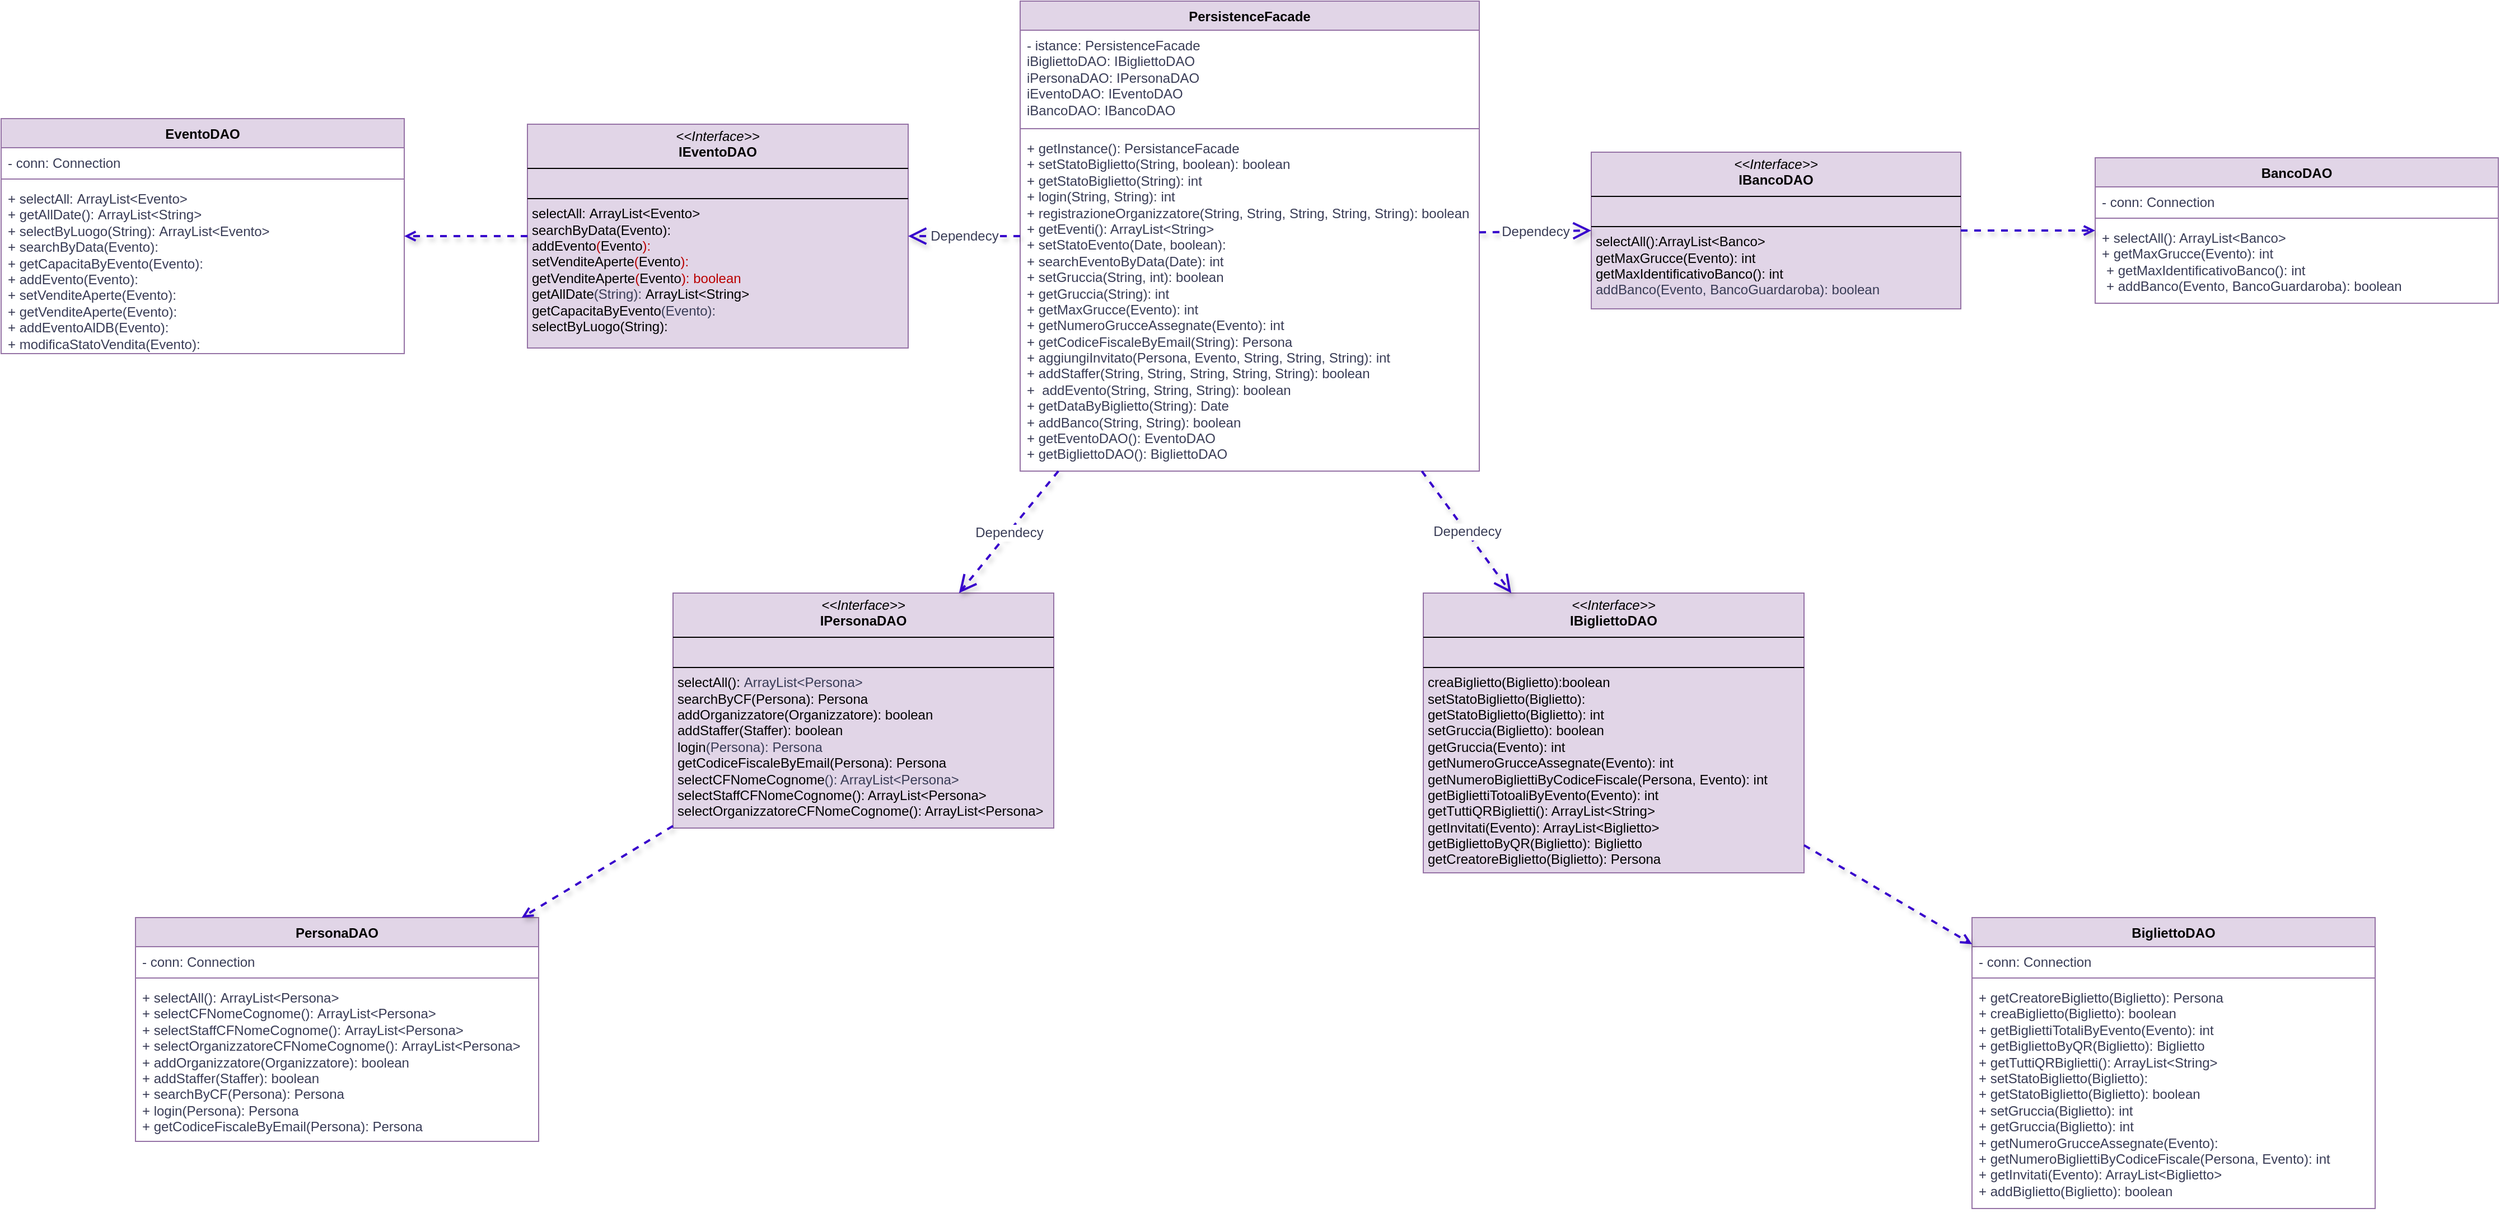 <mxfile version="26.0.16">
  <diagram id="C5RBs43oDa-KdzZeNtuy" name="Page-1">
    <mxGraphModel dx="4014" dy="3027" grid="1" gridSize="10" guides="1" tooltips="1" connect="1" arrows="1" fold="1" page="1" pageScale="1" pageWidth="827" pageHeight="1169" math="0" shadow="0">
      <root>
        <mxCell id="WIyWlLk6GJQsqaUBKTNV-0" />
        <mxCell id="WIyWlLk6GJQsqaUBKTNV-1" parent="WIyWlLk6GJQsqaUBKTNV-0" />
        <mxCell id="83qBVV4snatBWO1n5Fmt-0" value="&lt;p style=&quot;margin:0px;margin-top:4px;text-align:center;&quot;&gt;&lt;i&gt;&amp;lt;&amp;lt;Interface&amp;gt;&amp;gt;&lt;/i&gt;&lt;br&gt;&lt;b&gt;IBancoDAO&lt;/b&gt;&lt;/p&gt;&lt;hr size=&quot;1&quot; style=&quot;border-style:solid;&quot;&gt;&lt;p style=&quot;margin:0px;margin-left:4px;&quot;&gt;&lt;br&gt;&lt;/p&gt;&lt;hr size=&quot;1&quot; style=&quot;border-style:solid;&quot;&gt;&lt;p style=&quot;margin:0px;margin-left:4px;&quot;&gt;selectAll():ArrayList&amp;lt;Banco&amp;gt;&lt;br&gt;&lt;/p&gt;&lt;p style=&quot;margin:0px;margin-left:4px;&quot;&gt;getMaxGrucce(Evento): int&lt;/p&gt;&lt;p style=&quot;margin:0px;margin-left:4px;&quot;&gt;getMaxIdentificativoBanco(): int&lt;/p&gt;&lt;p style=&quot;margin:0px;margin-left:4px;&quot;&gt;&lt;span style=&quot;background-color: transparent; color: light-dark(rgb(57, 60, 86), rgb(182, 184, 207));&quot;&gt;addBanco(Evento, BancoGuardaroba): boolean&lt;/span&gt;&lt;/p&gt;" style="verticalAlign=top;align=left;overflow=fill;html=1;whiteSpace=wrap;labelBackgroundColor=none;fillColor=#e1d5e7;strokeColor=#9673a6;" vertex="1" parent="WIyWlLk6GJQsqaUBKTNV-1">
          <mxGeometry x="760" y="-989" width="330" height="140" as="geometry" />
        </mxCell>
        <mxCell id="83qBVV4snatBWO1n5Fmt-1" value="&lt;p style=&quot;margin:0px;margin-top:4px;text-align:center;&quot;&gt;&lt;i&gt;&amp;lt;&amp;lt;Interface&amp;gt;&amp;gt;&lt;/i&gt;&lt;br&gt;&lt;b&gt;IBigliettoDAO&lt;/b&gt;&lt;/p&gt;&lt;hr size=&quot;1&quot; style=&quot;border-style:solid;&quot;&gt;&lt;p style=&quot;margin:0px;margin-left:4px;&quot;&gt;&lt;br&gt;&lt;/p&gt;&lt;hr size=&quot;1&quot; style=&quot;border-style:solid;&quot;&gt;&lt;p style=&quot;margin:0px;margin-left:4px;&quot;&gt;creaBiglietto(Biglietto):boolean&lt;br&gt;&lt;/p&gt;&lt;p style=&quot;margin:0px;margin-left:4px;&quot;&gt;setStatoBiglietto(Biglietto):&lt;/p&gt;&lt;p style=&quot;margin:0px;margin-left:4px;&quot;&gt;getStatoBiglietto(Biglietto): int&lt;/p&gt;&lt;p style=&quot;margin:0px;margin-left:4px;&quot;&gt;setGruccia(Biglietto): boolean&lt;/p&gt;&lt;p style=&quot;margin:0px;margin-left:4px;&quot;&gt;getGruccia(Evento): int&lt;/p&gt;&lt;p style=&quot;margin:0px;margin-left:4px;&quot;&gt;getNumeroGrucceAssegnate(Evento): int&lt;/p&gt;&lt;p style=&quot;margin:0px;margin-left:4px;&quot;&gt;getNumeroBigliettiByCodiceFiscale(Persona, Evento): int&lt;/p&gt;&lt;p style=&quot;margin:0px;margin-left:4px;&quot;&gt;getBigliettiTotoaliByEvento(Evento): int&lt;/p&gt;&lt;p style=&quot;margin:0px;margin-left:4px;&quot;&gt;getTuttiQRBiglietti(): ArrayList&amp;lt;String&amp;gt;&lt;/p&gt;&lt;p style=&quot;margin:0px;margin-left:4px;&quot;&gt;getInvitati(Evento): ArrayList&amp;lt;Biglietto&amp;gt;&lt;/p&gt;&lt;p style=&quot;margin:0px;margin-left:4px;&quot;&gt;getBigliettoByQR(Biglietto): Biglietto&lt;br&gt;getCreatoreBiglietto(Biglietto): Persona&lt;br&gt;&lt;br&gt;&lt;/p&gt;&lt;p style=&quot;margin:0px;margin-left:4px;&quot;&gt;&lt;br&gt;&lt;/p&gt;&lt;p style=&quot;margin:0px;margin-left:4px;&quot;&gt;&lt;br&gt;&lt;/p&gt;" style="verticalAlign=top;align=left;overflow=fill;html=1;whiteSpace=wrap;labelBackgroundColor=none;fillColor=#e1d5e7;strokeColor=#9673a6;" vertex="1" parent="WIyWlLk6GJQsqaUBKTNV-1">
          <mxGeometry x="610" y="-595" width="340" height="250" as="geometry" />
        </mxCell>
        <mxCell id="83qBVV4snatBWO1n5Fmt-2" value="&lt;p style=&quot;margin:0px;margin-top:4px;text-align:center;&quot;&gt;&lt;i&gt;&amp;lt;&amp;lt;Interface&amp;gt;&amp;gt;&lt;/i&gt;&lt;br&gt;&lt;b&gt;IEventoDAO&lt;/b&gt;&lt;/p&gt;&lt;hr size=&quot;1&quot; style=&quot;border-style:solid;&quot;&gt;&lt;p style=&quot;margin:0px;margin-left:4px;&quot;&gt;&lt;br&gt;&lt;/p&gt;&lt;hr size=&quot;1&quot; style=&quot;border-style:solid;&quot;&gt;&lt;p style=&quot;margin:0px;margin-left:4px;&quot;&gt;selectAll:&amp;nbsp;ArrayList&amp;lt;Evento&amp;gt;&amp;nbsp;&lt;/p&gt;&lt;p style=&quot;margin:0px;margin-left:4px;&quot;&gt;searchByData(Evento):&lt;br&gt;&lt;/p&gt;&lt;p style=&quot;margin:0px;margin-left:4px;&quot;&gt;addEvento&lt;span style=&quot;background-color: transparent;&quot;&gt;&lt;font color=&quot;rgba(0, 0, 0, 0)&quot;&gt;(&lt;/font&gt;Evento&lt;font color=&quot;rgba(0, 0, 0, 0)&quot;&gt;):&lt;/font&gt;&lt;/span&gt;&lt;/p&gt;&lt;p style=&quot;margin:0px;margin-left:4px;&quot;&gt;setVenditeAperte&lt;span style=&quot;background-color: transparent;&quot;&gt;&lt;font color=&quot;rgba(0, 0, 0, 0)&quot;&gt;(&lt;/font&gt;Evento&lt;font color=&quot;rgba(0, 0, 0, 0)&quot;&gt;):&lt;/font&gt;&lt;/span&gt;&lt;/p&gt;&lt;p style=&quot;margin:0px;margin-left:4px;&quot;&gt;getVenditeAperte&lt;span style=&quot;background-color: transparent;&quot;&gt;&lt;font color=&quot;rgba(0, 0, 0, 0)&quot;&gt;(&lt;/font&gt;Evento&lt;font color=&quot;rgba(0, 0, 0, 0)&quot;&gt;): boolean&lt;/font&gt;&lt;/span&gt;&lt;/p&gt;&lt;p style=&quot;margin:0px;margin-left:4px;&quot;&gt;getAllDate&lt;span style=&quot;background-color: transparent; color: light-dark(rgb(57, 60, 86), rgb(182, 184, 207));&quot;&gt;(String):&amp;nbsp;&lt;/span&gt;&lt;span style=&quot;background-color: transparent;&quot;&gt;ArrayList&amp;lt;String&amp;gt;&lt;/span&gt;&lt;/p&gt;&lt;p style=&quot;margin:0px;margin-left:4px;&quot;&gt;getCapacitaByEvento&lt;span style=&quot;background-color: transparent; color: light-dark(rgb(57, 60, 86), rgb(182, 184, 207));&quot;&gt;(Evento):&lt;/span&gt;&lt;/p&gt;&lt;p style=&quot;margin:0px;margin-left:4px;&quot;&gt;selectByLuogo(String):&lt;/p&gt;&lt;p style=&quot;margin:0px;margin-left:4px;&quot;&gt;&lt;br&gt;&lt;/p&gt;&lt;p style=&quot;margin:0px;margin-left:4px;&quot;&gt;&lt;br&gt;&lt;/p&gt;&lt;p style=&quot;margin:0px;margin-left:4px;&quot;&gt;&lt;br&gt;&lt;/p&gt;" style="verticalAlign=top;align=left;overflow=fill;html=1;whiteSpace=wrap;labelBackgroundColor=none;fillColor=#e1d5e7;strokeColor=#9673a6;" vertex="1" parent="WIyWlLk6GJQsqaUBKTNV-1">
          <mxGeometry x="-190" y="-1014" width="340" height="200" as="geometry" />
        </mxCell>
        <mxCell id="83qBVV4snatBWO1n5Fmt-3" value="&lt;p style=&quot;margin:0px;margin-top:4px;text-align:center;&quot;&gt;&lt;i&gt;&amp;lt;&amp;lt;Interface&amp;gt;&amp;gt;&lt;/i&gt;&lt;br&gt;&lt;b&gt;IPersonaDAO&lt;/b&gt;&lt;/p&gt;&lt;hr size=&quot;1&quot; style=&quot;border-style:solid;&quot;&gt;&lt;p style=&quot;margin:0px;margin-left:4px;&quot;&gt;&lt;br&gt;&lt;/p&gt;&lt;hr size=&quot;1&quot; style=&quot;border-style:solid;&quot;&gt;&lt;p style=&quot;margin:0px;margin-left:4px;&quot;&gt;selectAll():&amp;nbsp;&lt;span style=&quot;background-color: transparent; color: light-dark(rgb(57, 60, 86), rgb(182, 184, 207));&quot;&gt;ArrayList&amp;lt;Persona&amp;gt;&lt;/span&gt;&lt;/p&gt;&lt;p style=&quot;margin:0px;margin-left:4px;&quot;&gt;searchByCF(Persona): Persona&lt;/p&gt;&lt;p style=&quot;margin:0px;margin-left:4px;&quot;&gt;addOrganizzatore(Organizzatore): boolean&lt;/p&gt;&lt;p style=&quot;margin:0px;margin-left:4px;&quot;&gt;addStaffer(Staffer): boolean&lt;/p&gt;&lt;p style=&quot;margin:0px;margin-left:4px;&quot;&gt;login&lt;span style=&quot;background-color: transparent; color: light-dark(rgb(57, 60, 86), rgb(182, 184, 207));&quot;&gt;(Persona): Persona&lt;/span&gt;&lt;/p&gt;&lt;p style=&quot;margin:0px;margin-left:4px;&quot;&gt;getCodiceFiscaleByEmail(Persona): Persona&lt;/p&gt;&lt;p style=&quot;margin:0px;margin-left:4px;&quot;&gt;selectCFNomeCognome&lt;span style=&quot;background-color: transparent; color: light-dark(rgb(57, 60, 86), rgb(182, 184, 207));&quot;&gt;(): ArrayList&amp;lt;Persona&amp;gt;&lt;/span&gt;&lt;/p&gt;&lt;p style=&quot;margin:0px;margin-left:4px;&quot;&gt;selectStaffCFNomeCognome(): ArrayList&amp;lt;Persona&amp;gt;&lt;/p&gt;&lt;p style=&quot;margin:0px;margin-left:4px;&quot;&gt;selectOrganizzatoreCFNomeCognome(): ArrayList&amp;lt;Persona&amp;gt;&lt;/p&gt;&lt;p style=&quot;margin:0px;margin-left:4px;&quot;&gt;&lt;br&gt;&lt;/p&gt;" style="verticalAlign=top;align=left;overflow=fill;html=1;whiteSpace=wrap;labelBackgroundColor=none;fillColor=#e1d5e7;strokeColor=#9673a6;" vertex="1" parent="WIyWlLk6GJQsqaUBKTNV-1">
          <mxGeometry x="-60" y="-595" width="340" height="210" as="geometry" />
        </mxCell>
        <mxCell id="83qBVV4snatBWO1n5Fmt-4" value="PersistenceFacade" style="swimlane;fontStyle=1;align=center;verticalAlign=top;childLayout=stackLayout;horizontal=1;startSize=26;horizontalStack=0;resizeParent=1;resizeParentMax=0;resizeLast=0;collapsible=1;marginBottom=0;whiteSpace=wrap;html=1;labelBackgroundColor=none;fillColor=#e1d5e7;strokeColor=#9673a6;" vertex="1" parent="WIyWlLk6GJQsqaUBKTNV-1">
          <mxGeometry x="250" y="-1124" width="410" height="420" as="geometry" />
        </mxCell>
        <mxCell id="83qBVV4snatBWO1n5Fmt-5" value="&lt;div&gt;&lt;div&gt;- istance: PersistenceFacade&lt;/div&gt;&lt;/div&gt;&lt;div&gt;&lt;div&gt;iBigliettoDAO: IBigliettoDAO&lt;/div&gt;&lt;div&gt;iPersonaDAO: IPersonaDAO&lt;/div&gt;&lt;div&gt;iEventoDAO: IEventoDAO&lt;/div&gt;&lt;div&gt;iBancoDAO: IBancoDAO&lt;/div&gt;&lt;/div&gt;" style="text;strokeColor=none;fillColor=none;align=left;verticalAlign=top;spacingLeft=4;spacingRight=4;overflow=hidden;rotatable=0;points=[[0,0.5],[1,0.5]];portConstraint=eastwest;whiteSpace=wrap;html=1;labelBackgroundColor=none;fontColor=#393C56;" vertex="1" parent="83qBVV4snatBWO1n5Fmt-4">
          <mxGeometry y="26" width="410" height="84" as="geometry" />
        </mxCell>
        <mxCell id="83qBVV4snatBWO1n5Fmt-6" value="" style="line;strokeWidth=1;fillColor=#e1d5e7;align=left;verticalAlign=middle;spacingTop=-1;spacingLeft=3;spacingRight=3;rotatable=0;labelPosition=right;points=[];portConstraint=eastwest;strokeColor=#9673a6;labelBackgroundColor=none;" vertex="1" parent="83qBVV4snatBWO1n5Fmt-4">
          <mxGeometry y="110" width="410" height="8" as="geometry" />
        </mxCell>
        <mxCell id="83qBVV4snatBWO1n5Fmt-7" value="+ getInstance(): PersistanceFacade&lt;div&gt;+ setStatoBiglietto(String, boolean): boolean&lt;/div&gt;&lt;div&gt;+ getStatoBiglietto(String): int&lt;/div&gt;&lt;div&gt;+ login(String, String): int&lt;/div&gt;&lt;div&gt;+ registrazioneOrganizzatore(String, String, String, String, String): boolean&lt;/div&gt;&lt;div&gt;+ getEventi(): ArrayList&amp;lt;String&amp;gt;&lt;/div&gt;&lt;div&gt;+ setStatoEvento(Date, boolean):&lt;/div&gt;&lt;div&gt;+ searchEventoByData(Date): int&lt;/div&gt;&lt;div&gt;+ setGruccia(String, int): boolean&lt;/div&gt;&lt;div&gt;+ getGruccia(String): int&lt;/div&gt;&lt;div&gt;+ getMaxGrucce(Evento): int&lt;br&gt;&lt;/div&gt;&lt;div&gt;+ getNumeroGrucceAssegnate(Evento): int&lt;/div&gt;&lt;div&gt;+ getCodiceFiscaleByEmail(String): Persona&lt;/div&gt;&lt;div&gt;+ aggiungiInvitato(Persona, Evento, String, String, String): int&lt;/div&gt;&lt;div&gt;+ addStaffer(String, String, String, String, String): boolean&lt;/div&gt;&lt;div&gt;+&amp;nbsp; addEvento(String, String, String): boolean&lt;/div&gt;&lt;div&gt;+ getDataByBiglietto(String): Date&lt;/div&gt;&lt;div&gt;+ addBanco(String, String): boolean&lt;/div&gt;&lt;div&gt;+ getEventoDAO(): EventoDAO&lt;/div&gt;&lt;div&gt;+ getBigliettoDAO(): BigliettoDAO&lt;/div&gt;" style="text;strokeColor=none;fillColor=none;align=left;verticalAlign=top;spacingLeft=4;spacingRight=4;overflow=hidden;rotatable=0;points=[[0,0.5],[1,0.5]];portConstraint=eastwest;whiteSpace=wrap;html=1;labelBackgroundColor=none;fontColor=#393C56;" vertex="1" parent="83qBVV4snatBWO1n5Fmt-4">
          <mxGeometry y="118" width="410" height="302" as="geometry" />
        </mxCell>
        <mxCell id="83qBVV4snatBWO1n5Fmt-8" value="BigliettoDAO" style="swimlane;fontStyle=1;align=center;verticalAlign=top;childLayout=stackLayout;horizontal=1;startSize=26;horizontalStack=0;resizeParent=1;resizeParentMax=0;resizeLast=0;collapsible=1;marginBottom=0;whiteSpace=wrap;html=1;labelBackgroundColor=none;fillColor=#e1d5e7;strokeColor=#9673a6;" vertex="1" parent="WIyWlLk6GJQsqaUBKTNV-1">
          <mxGeometry x="1100" y="-305" width="360" height="260" as="geometry" />
        </mxCell>
        <mxCell id="83qBVV4snatBWO1n5Fmt-9" value="&lt;div&gt;- conn: Connection&lt;/div&gt;" style="text;strokeColor=none;fillColor=none;align=left;verticalAlign=top;spacingLeft=4;spacingRight=4;overflow=hidden;rotatable=0;points=[[0,0.5],[1,0.5]];portConstraint=eastwest;whiteSpace=wrap;html=1;labelBackgroundColor=none;fontColor=#393C56;" vertex="1" parent="83qBVV4snatBWO1n5Fmt-8">
          <mxGeometry y="26" width="360" height="24" as="geometry" />
        </mxCell>
        <mxCell id="83qBVV4snatBWO1n5Fmt-10" value="" style="line;strokeWidth=1;fillColor=#e1d5e7;align=left;verticalAlign=middle;spacingTop=-1;spacingLeft=3;spacingRight=3;rotatable=0;labelPosition=right;points=[];portConstraint=eastwest;strokeColor=#9673a6;labelBackgroundColor=none;" vertex="1" parent="83qBVV4snatBWO1n5Fmt-8">
          <mxGeometry y="50" width="360" height="8" as="geometry" />
        </mxCell>
        <mxCell id="83qBVV4snatBWO1n5Fmt-11" value="+ getCreatoreBiglietto(Biglietto): Persona&lt;div&gt;+ creaBiglietto(Biglietto): boolean&lt;/div&gt;&lt;div&gt;+ getBigliettiTotaliByEvento(Evento): int&lt;/div&gt;&lt;div&gt;+ getBigliettoByQR(Biglietto): Biglietto&lt;/div&gt;&lt;div&gt;+ getTuttiQRBiglietti(): ArrayList&amp;lt;String&amp;gt;&lt;/div&gt;&lt;div&gt;+&amp;nbsp;setStatoBiglietto&lt;span style=&quot;background-color: transparent; color: light-dark(rgb(57, 60, 86), rgb(182, 184, 207));&quot;&gt;(&lt;/span&gt;&lt;span style=&quot;background-color: transparent;&quot;&gt;Biglietto&lt;/span&gt;&lt;span style=&quot;background-color: transparent; color: light-dark(rgb(57, 60, 86), rgb(182, 184, 207));&quot;&gt;):&lt;/span&gt;&lt;/div&gt;&lt;div&gt;+&amp;nbsp;getStatoBiglietto&lt;span style=&quot;background-color: transparent; color: light-dark(rgb(57, 60, 86), rgb(182, 184, 207));&quot;&gt;(&lt;/span&gt;&lt;span style=&quot;background-color: transparent;&quot;&gt;Biglietto&lt;/span&gt;&lt;span style=&quot;background-color: transparent; color: light-dark(rgb(57, 60, 86), rgb(182, 184, 207));&quot;&gt;): boolean&lt;/span&gt;&lt;/div&gt;&lt;div&gt;+&amp;nbsp;setGruccia&lt;span style=&quot;background-color: transparent; color: light-dark(rgb(57, 60, 86), rgb(182, 184, 207));&quot;&gt;(&lt;/span&gt;&lt;span style=&quot;background-color: transparent;&quot;&gt;Biglietto&lt;/span&gt;&lt;span style=&quot;background-color: transparent; color: light-dark(rgb(57, 60, 86), rgb(182, 184, 207));&quot;&gt;):&amp;nbsp;&lt;/span&gt;&lt;span style=&quot;background-color: transparent;&quot;&gt;int&lt;/span&gt;&lt;/div&gt;&lt;div&gt;+&amp;nbsp;getGruccia&lt;span style=&quot;background-color: transparent; color: light-dark(rgb(57, 60, 86), rgb(182, 184, 207));&quot;&gt;(&lt;/span&gt;&lt;span style=&quot;background-color: transparent;&quot;&gt;Biglietto&lt;/span&gt;&lt;span style=&quot;background-color: transparent; color: light-dark(rgb(57, 60, 86), rgb(182, 184, 207));&quot;&gt;):&amp;nbsp;&lt;/span&gt;&lt;span style=&quot;background-color: transparent;&quot;&gt;int&lt;/span&gt;&lt;/div&gt;&lt;div&gt;+&amp;nbsp;getNumeroGrucceAssegnate&lt;span style=&quot;background-color: transparent; color: light-dark(rgb(57, 60, 86), rgb(182, 184, 207));&quot;&gt;(Evento):&lt;/span&gt;&lt;/div&gt;&lt;div&gt;+&amp;nbsp;getNumeroBigliettiByCodiceFiscale&lt;span style=&quot;background-color: transparent; color: light-dark(rgb(57, 60, 86), rgb(182, 184, 207));&quot;&gt;(Persona, Evento): int&lt;/span&gt;&lt;/div&gt;&lt;div&gt;+&amp;nbsp;getInvitati(Evento): ArrayList&amp;lt;Biglietto&amp;gt;&lt;/div&gt;&lt;div&gt;+&amp;nbsp;addBiglietto(Biglietto): boolean&lt;/div&gt;&lt;div&gt;&lt;br&gt;&lt;/div&gt;" style="text;strokeColor=none;fillColor=none;align=left;verticalAlign=top;spacingLeft=4;spacingRight=4;overflow=hidden;rotatable=0;points=[[0,0.5],[1,0.5]];portConstraint=eastwest;whiteSpace=wrap;html=1;labelBackgroundColor=none;fontColor=#393C56;" vertex="1" parent="83qBVV4snatBWO1n5Fmt-8">
          <mxGeometry y="58" width="360" height="202" as="geometry" />
        </mxCell>
        <mxCell id="83qBVV4snatBWO1n5Fmt-12" value="BancoDAO" style="swimlane;fontStyle=1;align=center;verticalAlign=top;childLayout=stackLayout;horizontal=1;startSize=26;horizontalStack=0;resizeParent=1;resizeParentMax=0;resizeLast=0;collapsible=1;marginBottom=0;whiteSpace=wrap;html=1;labelBackgroundColor=none;fillColor=#e1d5e7;strokeColor=#9673a6;" vertex="1" parent="WIyWlLk6GJQsqaUBKTNV-1">
          <mxGeometry x="1210" y="-984" width="360" height="130" as="geometry" />
        </mxCell>
        <mxCell id="83qBVV4snatBWO1n5Fmt-13" value="&lt;div&gt;- conn: Connection&lt;/div&gt;" style="text;strokeColor=none;fillColor=none;align=left;verticalAlign=top;spacingLeft=4;spacingRight=4;overflow=hidden;rotatable=0;points=[[0,0.5],[1,0.5]];portConstraint=eastwest;whiteSpace=wrap;html=1;labelBackgroundColor=none;fontColor=#393C56;" vertex="1" parent="83qBVV4snatBWO1n5Fmt-12">
          <mxGeometry y="26" width="360" height="24" as="geometry" />
        </mxCell>
        <mxCell id="83qBVV4snatBWO1n5Fmt-14" value="" style="line;strokeWidth=1;fillColor=#e1d5e7;align=left;verticalAlign=middle;spacingTop=-1;spacingLeft=3;spacingRight=3;rotatable=0;labelPosition=right;points=[];portConstraint=eastwest;strokeColor=#9673a6;labelBackgroundColor=none;" vertex="1" parent="83qBVV4snatBWO1n5Fmt-12">
          <mxGeometry y="50" width="360" height="8" as="geometry" />
        </mxCell>
        <mxCell id="83qBVV4snatBWO1n5Fmt-15" value="&lt;div&gt;+&amp;nbsp;selectAll(): ArrayList&amp;lt;Banco&amp;gt;&lt;/div&gt;&lt;div&gt;&lt;span style=&quot;background-color: transparent; color: light-dark(rgb(57, 60, 86), rgb(182, 184, 207));&quot;&gt;+ getMaxGrucce(Evento): int&lt;/span&gt;&lt;/div&gt;&lt;div&gt;&lt;p style=&quot;margin: 0px 0px 0px 4px;&quot;&gt;+ getMaxIdentificativoBanco(): int&lt;/p&gt;&lt;p style=&quot;margin: 0px 0px 0px 4px;&quot;&gt;&lt;span style=&quot;background-color: transparent; color: light-dark(rgb(57, 60, 86), rgb(182, 184, 207));&quot;&gt;+ addBanco(Evento, BancoGuardaroba): boolean&lt;/span&gt;&lt;/p&gt;&lt;/div&gt;" style="text;strokeColor=none;fillColor=none;align=left;verticalAlign=top;spacingLeft=4;spacingRight=4;overflow=hidden;rotatable=0;points=[[0,0.5],[1,0.5]];portConstraint=eastwest;whiteSpace=wrap;html=1;labelBackgroundColor=none;fontColor=#393C56;" vertex="1" parent="83qBVV4snatBWO1n5Fmt-12">
          <mxGeometry y="58" width="360" height="72" as="geometry" />
        </mxCell>
        <mxCell id="83qBVV4snatBWO1n5Fmt-16" value="EventoDAO" style="swimlane;fontStyle=1;align=center;verticalAlign=top;childLayout=stackLayout;horizontal=1;startSize=26;horizontalStack=0;resizeParent=1;resizeParentMax=0;resizeLast=0;collapsible=1;marginBottom=0;whiteSpace=wrap;html=1;labelBackgroundColor=none;fillColor=#e1d5e7;strokeColor=#9673a6;" vertex="1" parent="WIyWlLk6GJQsqaUBKTNV-1">
          <mxGeometry x="-660" y="-1019" width="360" height="210" as="geometry" />
        </mxCell>
        <mxCell id="83qBVV4snatBWO1n5Fmt-17" value="&lt;div&gt;- conn: Connection&lt;/div&gt;" style="text;strokeColor=none;fillColor=none;align=left;verticalAlign=top;spacingLeft=4;spacingRight=4;overflow=hidden;rotatable=0;points=[[0,0.5],[1,0.5]];portConstraint=eastwest;whiteSpace=wrap;html=1;labelBackgroundColor=none;fontColor=#393C56;" vertex="1" parent="83qBVV4snatBWO1n5Fmt-16">
          <mxGeometry y="26" width="360" height="24" as="geometry" />
        </mxCell>
        <mxCell id="83qBVV4snatBWO1n5Fmt-18" value="" style="line;strokeWidth=1;fillColor=#e1d5e7;align=left;verticalAlign=middle;spacingTop=-1;spacingLeft=3;spacingRight=3;rotatable=0;labelPosition=right;points=[];portConstraint=eastwest;strokeColor=#9673a6;labelBackgroundColor=none;" vertex="1" parent="83qBVV4snatBWO1n5Fmt-16">
          <mxGeometry y="50" width="360" height="8" as="geometry" />
        </mxCell>
        <mxCell id="83qBVV4snatBWO1n5Fmt-19" value="&lt;div&gt;+&amp;nbsp;&lt;span style=&quot;background-color: transparent; color: light-dark(rgb(57, 60, 86), rgb(182, 184, 207));&quot;&gt;selectAll:&amp;nbsp;ArrayList&amp;lt;Evento&amp;gt;&amp;nbsp;&lt;/span&gt;&lt;/div&gt;&lt;div&gt;&lt;span style=&quot;background-color: transparent; color: light-dark(rgb(57, 60, 86), rgb(182, 184, 207));&quot;&gt;+ getAllDate():&amp;nbsp;&lt;/span&gt;&lt;span style=&quot;background-color: transparent;&quot;&gt;ArrayList&amp;lt;String&amp;gt;&lt;/span&gt;&lt;/div&gt;&lt;div&gt;+ selectByLuogo(String):&amp;nbsp;ArrayList&amp;lt;Evento&amp;gt;&lt;/div&gt;&lt;div&gt;+ searchByData(Evento):&lt;/div&gt;&lt;div&gt;+&amp;nbsp;getCapacitaByEvento&lt;span style=&quot;background-color: transparent; color: light-dark(rgb(57, 60, 86), rgb(182, 184, 207));&quot;&gt;(&lt;/span&gt;&lt;span style=&quot;background-color: transparent;&quot;&gt;Evento&lt;/span&gt;&lt;span style=&quot;background-color: transparent; color: light-dark(rgb(57, 60, 86), rgb(182, 184, 207));&quot;&gt;):&lt;/span&gt;&lt;/div&gt;&lt;div&gt;+&amp;nbsp;addEvento&lt;span style=&quot;background-color: transparent; color: light-dark(rgb(57, 60, 86), rgb(182, 184, 207));&quot;&gt;(&lt;/span&gt;&lt;span style=&quot;background-color: transparent;&quot;&gt;Evento&lt;/span&gt;&lt;span style=&quot;background-color: transparent; color: light-dark(rgb(57, 60, 86), rgb(182, 184, 207));&quot;&gt;):&lt;/span&gt;&lt;/div&gt;&lt;div&gt;+&amp;nbsp;setVenditeAperte&lt;span style=&quot;background-color: transparent; color: light-dark(rgb(57, 60, 86), rgb(182, 184, 207));&quot;&gt;(&lt;/span&gt;&lt;span style=&quot;background-color: transparent;&quot;&gt;Evento&lt;/span&gt;&lt;span style=&quot;background-color: transparent; color: light-dark(rgb(57, 60, 86), rgb(182, 184, 207));&quot;&gt;):&lt;/span&gt;&lt;/div&gt;&lt;div&gt;+&amp;nbsp;getVenditeAperte&lt;span style=&quot;background-color: transparent; color: light-dark(rgb(57, 60, 86), rgb(182, 184, 207));&quot;&gt;(&lt;/span&gt;&lt;span style=&quot;background-color: transparent;&quot;&gt;Evento&lt;/span&gt;&lt;span style=&quot;background-color: transparent; color: light-dark(rgb(57, 60, 86), rgb(182, 184, 207));&quot;&gt;):&lt;/span&gt;&lt;/div&gt;&lt;div&gt;+&amp;nbsp;addEventoAlDB&lt;span style=&quot;background-color: transparent; color: light-dark(rgb(57, 60, 86), rgb(182, 184, 207));&quot;&gt;(&lt;/span&gt;&lt;span style=&quot;background-color: transparent;&quot;&gt;Evento&lt;/span&gt;&lt;span style=&quot;background-color: transparent; color: light-dark(rgb(57, 60, 86), rgb(182, 184, 207));&quot;&gt;):&lt;/span&gt;&lt;/div&gt;&lt;div&gt;+&amp;nbsp;modificaStatoVendita&lt;span style=&quot;background-color: transparent; color: light-dark(rgb(57, 60, 86), rgb(182, 184, 207));&quot;&gt;(&lt;/span&gt;&lt;span style=&quot;background-color: transparent;&quot;&gt;Evento&lt;/span&gt;&lt;span style=&quot;background-color: transparent; color: light-dark(rgb(57, 60, 86), rgb(182, 184, 207));&quot;&gt;):&lt;/span&gt;&lt;/div&gt;&lt;div&gt;&lt;br&gt;&lt;/div&gt;" style="text;strokeColor=none;fillColor=none;align=left;verticalAlign=top;spacingLeft=4;spacingRight=4;overflow=hidden;rotatable=0;points=[[0,0.5],[1,0.5]];portConstraint=eastwest;whiteSpace=wrap;html=1;labelBackgroundColor=none;fontColor=#393C56;" vertex="1" parent="83qBVV4snatBWO1n5Fmt-16">
          <mxGeometry y="58" width="360" height="152" as="geometry" />
        </mxCell>
        <mxCell id="83qBVV4snatBWO1n5Fmt-20" value="PersonaDAO" style="swimlane;fontStyle=1;align=center;verticalAlign=top;childLayout=stackLayout;horizontal=1;startSize=26;horizontalStack=0;resizeParent=1;resizeParentMax=0;resizeLast=0;collapsible=1;marginBottom=0;whiteSpace=wrap;html=1;labelBackgroundColor=none;fillColor=#e1d5e7;strokeColor=#9673a6;" vertex="1" parent="WIyWlLk6GJQsqaUBKTNV-1">
          <mxGeometry x="-540" y="-305" width="360" height="200" as="geometry" />
        </mxCell>
        <mxCell id="83qBVV4snatBWO1n5Fmt-21" value="&lt;div&gt;- conn: Connection&lt;/div&gt;" style="text;strokeColor=none;fillColor=none;align=left;verticalAlign=top;spacingLeft=4;spacingRight=4;overflow=hidden;rotatable=0;points=[[0,0.5],[1,0.5]];portConstraint=eastwest;whiteSpace=wrap;html=1;labelBackgroundColor=none;fontColor=#393C56;" vertex="1" parent="83qBVV4snatBWO1n5Fmt-20">
          <mxGeometry y="26" width="360" height="24" as="geometry" />
        </mxCell>
        <mxCell id="83qBVV4snatBWO1n5Fmt-22" value="" style="line;strokeWidth=1;fillColor=#e1d5e7;align=left;verticalAlign=middle;spacingTop=-1;spacingLeft=3;spacingRight=3;rotatable=0;labelPosition=right;points=[];portConstraint=eastwest;strokeColor=#9673a6;labelBackgroundColor=none;" vertex="1" parent="83qBVV4snatBWO1n5Fmt-20">
          <mxGeometry y="50" width="360" height="8" as="geometry" />
        </mxCell>
        <mxCell id="83qBVV4snatBWO1n5Fmt-23" value="&lt;div&gt;&lt;span style=&quot;background-color: transparent; color: light-dark(rgb(57, 60, 86), rgb(182, 184, 207));&quot;&gt;+ selectAll():&amp;nbsp;&lt;/span&gt;&lt;span style=&quot;background-color: transparent;&quot;&gt;ArrayList&amp;lt;Persona&amp;gt;&amp;nbsp;&lt;/span&gt;&lt;/div&gt;&lt;div&gt;+ selectCFNomeCognome():&amp;nbsp;ArrayList&amp;lt;Persona&amp;gt;&amp;nbsp;&lt;/div&gt;&lt;div&gt;+ selectStaffCFNomeCognome():&amp;nbsp;ArrayList&amp;lt;Persona&amp;gt;&amp;nbsp;&lt;/div&gt;&lt;div&gt;+ selectOrganizzatoreCFNomeCognome():&amp;nbsp;ArrayList&amp;lt;Persona&amp;gt;&amp;nbsp;&lt;/div&gt;&lt;div&gt;+ addOrganizzatore(Organizzatore):&amp;nbsp;boolean&lt;/div&gt;&lt;div&gt;+ addStaffer(Staffer):&amp;nbsp;boolean&lt;/div&gt;&lt;div&gt;+ searchByCF(Persona):&amp;nbsp;Persona&lt;/div&gt;&lt;div&gt;+ login(Persona):&amp;nbsp;Persona&lt;/div&gt;&lt;div&gt;+ getCodiceFiscaleByEmail(Persona):&amp;nbsp;Persona&lt;/div&gt;" style="text;strokeColor=none;fillColor=none;align=left;verticalAlign=top;spacingLeft=4;spacingRight=4;overflow=hidden;rotatable=0;points=[[0,0.5],[1,0.5]];portConstraint=eastwest;whiteSpace=wrap;html=1;labelBackgroundColor=none;fontColor=#393C56;" vertex="1" parent="83qBVV4snatBWO1n5Fmt-20">
          <mxGeometry y="58" width="360" height="142" as="geometry" />
        </mxCell>
        <mxCell id="83qBVV4snatBWO1n5Fmt-24" value="" style="html=1;verticalAlign=bottom;labelBackgroundColor=none;endArrow=open;endFill=0;dashed=1;rounded=0;strokeColor=#3700CC;fontColor=default;fillColor=#6a00ff;shadow=1;strokeWidth=2;" edge="1" parent="WIyWlLk6GJQsqaUBKTNV-1" source="83qBVV4snatBWO1n5Fmt-0" target="83qBVV4snatBWO1n5Fmt-12">
          <mxGeometry width="160" relative="1" as="geometry">
            <mxPoint x="1230" y="-67.383" as="sourcePoint" />
            <mxPoint x="-40" y="-155" as="targetPoint" />
          </mxGeometry>
        </mxCell>
        <mxCell id="83qBVV4snatBWO1n5Fmt-25" value="" style="html=1;verticalAlign=bottom;labelBackgroundColor=none;endArrow=open;endFill=0;dashed=1;rounded=0;strokeColor=#3700CC;fontColor=default;fillColor=#6a00ff;shadow=1;strokeWidth=2;" edge="1" parent="WIyWlLk6GJQsqaUBKTNV-1" source="83qBVV4snatBWO1n5Fmt-1" target="83qBVV4snatBWO1n5Fmt-8">
          <mxGeometry width="160" relative="1" as="geometry">
            <mxPoint x="1250" y="-855" as="sourcePoint" />
            <mxPoint x="1370" y="-855" as="targetPoint" />
          </mxGeometry>
        </mxCell>
        <mxCell id="83qBVV4snatBWO1n5Fmt-26" value="" style="html=1;verticalAlign=bottom;labelBackgroundColor=none;endArrow=open;endFill=0;dashed=1;rounded=0;strokeColor=#3700CC;fontColor=default;fillColor=#6a00ff;shadow=1;strokeWidth=2;" edge="1" parent="WIyWlLk6GJQsqaUBKTNV-1" source="83qBVV4snatBWO1n5Fmt-2" target="83qBVV4snatBWO1n5Fmt-16">
          <mxGeometry width="160" relative="1" as="geometry">
            <mxPoint x="1260" y="-845" as="sourcePoint" />
            <mxPoint x="1380" y="-845" as="targetPoint" />
          </mxGeometry>
        </mxCell>
        <mxCell id="83qBVV4snatBWO1n5Fmt-27" value="" style="html=1;verticalAlign=bottom;labelBackgroundColor=none;endArrow=open;endFill=0;dashed=1;rounded=0;strokeColor=#3700CC;fontColor=default;fillColor=#6a00ff;shadow=1;strokeWidth=2;" edge="1" parent="WIyWlLk6GJQsqaUBKTNV-1" source="83qBVV4snatBWO1n5Fmt-3" target="83qBVV4snatBWO1n5Fmt-20">
          <mxGeometry width="160" relative="1" as="geometry">
            <mxPoint x="430" y="-1055" as="sourcePoint" />
            <mxPoint x="550" y="-1055" as="targetPoint" />
          </mxGeometry>
        </mxCell>
        <mxCell id="83qBVV4snatBWO1n5Fmt-28" value="Dependecy" style="endArrow=open;endSize=12;dashed=1;html=1;rounded=0;strokeColor=#3700CC;fontSize=12;fontColor=#393C56;curved=1;fillColor=#6a00ff;entryX=0;entryY=0.5;entryDx=0;entryDy=0;shadow=1;strokeWidth=2;" edge="1" parent="WIyWlLk6GJQsqaUBKTNV-1" source="83qBVV4snatBWO1n5Fmt-4" target="83qBVV4snatBWO1n5Fmt-0">
          <mxGeometry width="160" relative="1" as="geometry">
            <mxPoint x="410" y="-837" as="sourcePoint" />
            <mxPoint x="410" y="-945" as="targetPoint" />
          </mxGeometry>
        </mxCell>
        <mxCell id="83qBVV4snatBWO1n5Fmt-29" value="Dependecy" style="endArrow=open;endSize=12;dashed=1;html=1;rounded=0;strokeColor=#3700CC;fontSize=12;fontColor=#393C56;curved=1;fillColor=#6a00ff;shadow=1;strokeWidth=2;" edge="1" parent="WIyWlLk6GJQsqaUBKTNV-1" source="83qBVV4snatBWO1n5Fmt-4" target="83qBVV4snatBWO1n5Fmt-1">
          <mxGeometry width="160" relative="1" as="geometry">
            <mxPoint x="650" y="-628" as="sourcePoint" />
            <mxPoint x="920" y="-855" as="targetPoint" />
          </mxGeometry>
        </mxCell>
        <mxCell id="83qBVV4snatBWO1n5Fmt-30" value="Dependecy" style="endArrow=open;endSize=12;dashed=1;html=1;rounded=0;strokeColor=#3700CC;fontSize=12;fontColor=#393C56;curved=1;fillColor=#6a00ff;shadow=1;strokeWidth=2;" edge="1" parent="WIyWlLk6GJQsqaUBKTNV-1" source="83qBVV4snatBWO1n5Fmt-4" target="83qBVV4snatBWO1n5Fmt-2">
          <mxGeometry width="160" relative="1" as="geometry">
            <mxPoint x="650" y="-507" as="sourcePoint" />
            <mxPoint x="920" y="-577" as="targetPoint" />
          </mxGeometry>
        </mxCell>
        <mxCell id="83qBVV4snatBWO1n5Fmt-31" value="Dependecy" style="endArrow=open;endSize=12;dashed=1;html=1;rounded=0;strokeColor=#3700CC;fontSize=12;fontColor=#393C56;curved=1;fillColor=#6a00ff;shadow=1;strokeWidth=2;" edge="1" parent="WIyWlLk6GJQsqaUBKTNV-1" source="83qBVV4snatBWO1n5Fmt-4" target="83qBVV4snatBWO1n5Fmt-3">
          <mxGeometry width="160" relative="1" as="geometry">
            <mxPoint x="650" y="-420" as="sourcePoint" />
            <mxPoint x="920" y="-374" as="targetPoint" />
          </mxGeometry>
        </mxCell>
      </root>
    </mxGraphModel>
  </diagram>
</mxfile>
